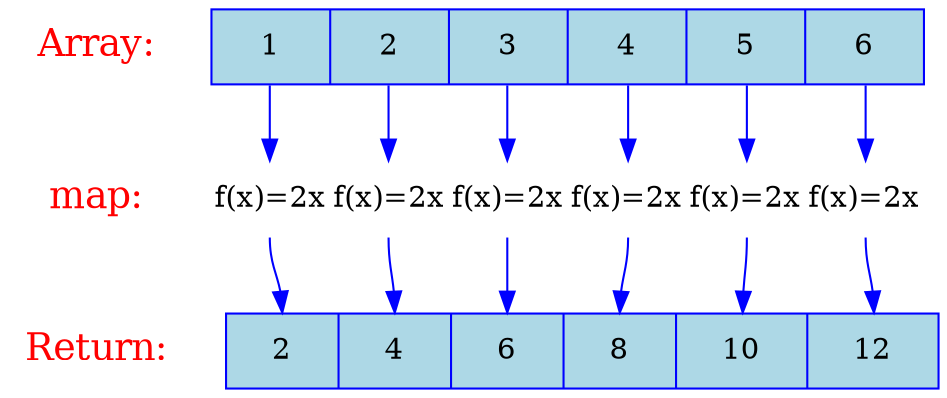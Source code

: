 digraph {
  node [shape=plaintext, fontcolor=red, fontsize=18];
  "Array:" -> "map:" -> "Return:" [color=white];

  node [shape=record, fontcolor=black, fontsize=14, width=4.75, fixedsize=true];
  values [label="<f0> 1 | <f1> 2 | <f2> 3 | <f3> 4 | <f4> 5 | <f5> 6", color=blue, fillcolor=lightblue, style=filled];
  functions [label="<f0> f(x)=2x | <f1> f(x)=2x | <f2> f(x)=2x | <f3> f(x)=2x| <f4> f(x)=2x | <f5> f(x)=2x", color=white];
  results [label="<f0> 2 | <f1> 4 | <f2> 6 | <f3> 8 | <f4> 10 | <f5> 12", color=blue, fillcolor=lightblue, style=filled];

  { rank=same; "Array:"; values }
  { rank=same; "map:"; functions }
  { rank=same; "Return:"; results }

  edge [color=blue];
  values:f0 -> functions:f0;
  values:f1 -> functions:f1;
  values:f2 -> functions:f2;
  values:f3 -> functions:f3;
  values:f4 -> functions:f4;
  values:f5 -> functions:f5;
  functions:f0 -> results:f0;
  functions:f1 -> results:f1;
  functions:f2 -> results:f2;
  functions:f3 -> results:f3;
  functions:f4 -> results:f4;
  functions:f5 -> results:f5;
}